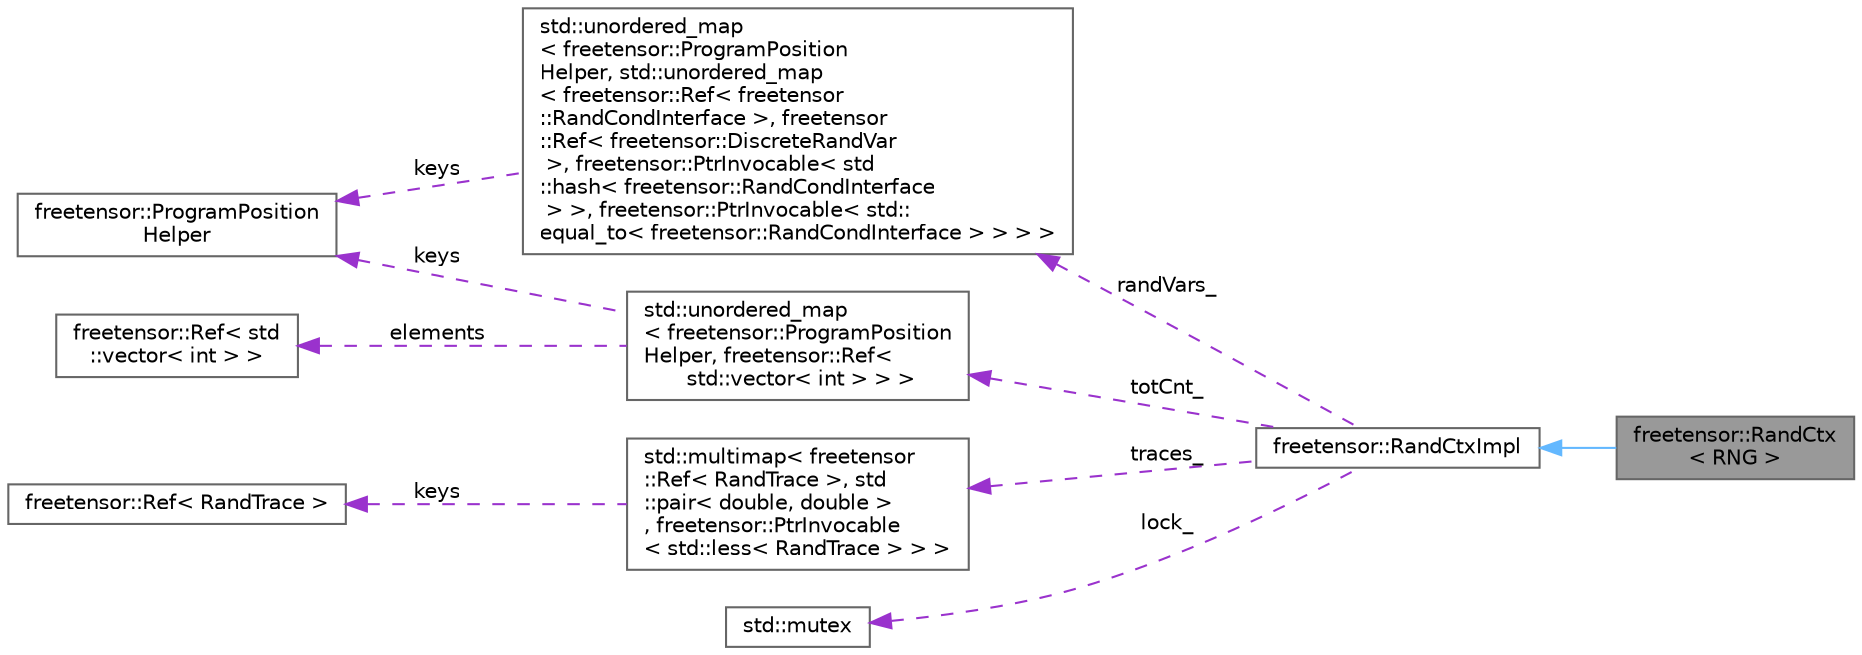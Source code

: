 digraph "freetensor::RandCtx&lt; RNG &gt;"
{
 // LATEX_PDF_SIZE
  bgcolor="transparent";
  edge [fontname=Helvetica,fontsize=10,labelfontname=Helvetica,labelfontsize=10];
  node [fontname=Helvetica,fontsize=10,shape=box,height=0.2,width=0.4];
  rankdir="LR";
  Node1 [label="freetensor::RandCtx\l\< RNG \>",height=0.2,width=0.4,color="gray40", fillcolor="grey60", style="filled", fontcolor="black",tooltip=" "];
  Node2 -> Node1 [dir="back",color="steelblue1",style="solid"];
  Node2 [label="freetensor::RandCtxImpl",height=0.2,width=0.4,color="gray40", fillcolor="white", style="filled",URL="$classfreetensor_1_1RandCtxImpl.html",tooltip=" "];
  Node3 -> Node2 [dir="back",color="darkorchid3",style="dashed",label=" randVars_" ];
  Node3 [label="std::unordered_map\l\< freetensor::ProgramPosition\lHelper, std::unordered_map\l\< freetensor::Ref\< freetensor\l::RandCondInterface \>, freetensor\l::Ref\< freetensor::DiscreteRandVar\l \>, freetensor::PtrInvocable\< std\l::hash\< freetensor::RandCondInterface\l \> \>, freetensor::PtrInvocable\< std::\lequal_to\< freetensor::RandCondInterface \> \> \> \>",height=0.2,width=0.4,color="gray40", fillcolor="white", style="filled",tooltip=" "];
  Node4 -> Node3 [dir="back",color="darkorchid3",style="dashed",label=" keys" ];
  Node4 [label="freetensor::ProgramPosition\lHelper",height=0.2,width=0.4,color="gray40", fillcolor="white", style="filled",URL="$structfreetensor_1_1ProgramPositionHelper.html",tooltip=" "];
  Node5 -> Node2 [dir="back",color="darkorchid3",style="dashed",label=" totCnt_" ];
  Node5 [label="std::unordered_map\l\< freetensor::ProgramPosition\lHelper, freetensor::Ref\<\l std::vector\< int \> \> \>",height=0.2,width=0.4,color="gray40", fillcolor="white", style="filled",tooltip=" "];
  Node4 -> Node5 [dir="back",color="darkorchid3",style="dashed",label=" keys" ];
  Node6 -> Node5 [dir="back",color="darkorchid3",style="dashed",label=" elements" ];
  Node6 [label="freetensor::Ref\< std\l::vector\< int \> \>",height=0.2,width=0.4,color="gray40", fillcolor="white", style="filled",URL="$classfreetensor_1_1Ref.html",tooltip=" "];
  Node7 -> Node2 [dir="back",color="darkorchid3",style="dashed",label=" traces_" ];
  Node7 [label="std::multimap\< freetensor\l::Ref\< RandTrace \>, std\l::pair\< double, double \>\l, freetensor::PtrInvocable\l\< std::less\< RandTrace \> \> \>",height=0.2,width=0.4,color="gray40", fillcolor="white", style="filled",tooltip=" "];
  Node8 -> Node7 [dir="back",color="darkorchid3",style="dashed",label=" keys" ];
  Node8 [label="freetensor::Ref\< RandTrace \>",height=0.2,width=0.4,color="gray40", fillcolor="white", style="filled",URL="$classfreetensor_1_1Ref.html",tooltip=" "];
  Node9 -> Node2 [dir="back",color="darkorchid3",style="dashed",label=" lock_" ];
  Node9 [label="std::mutex",height=0.2,width=0.4,color="gray40", fillcolor="white", style="filled",tooltip=" "];
}
